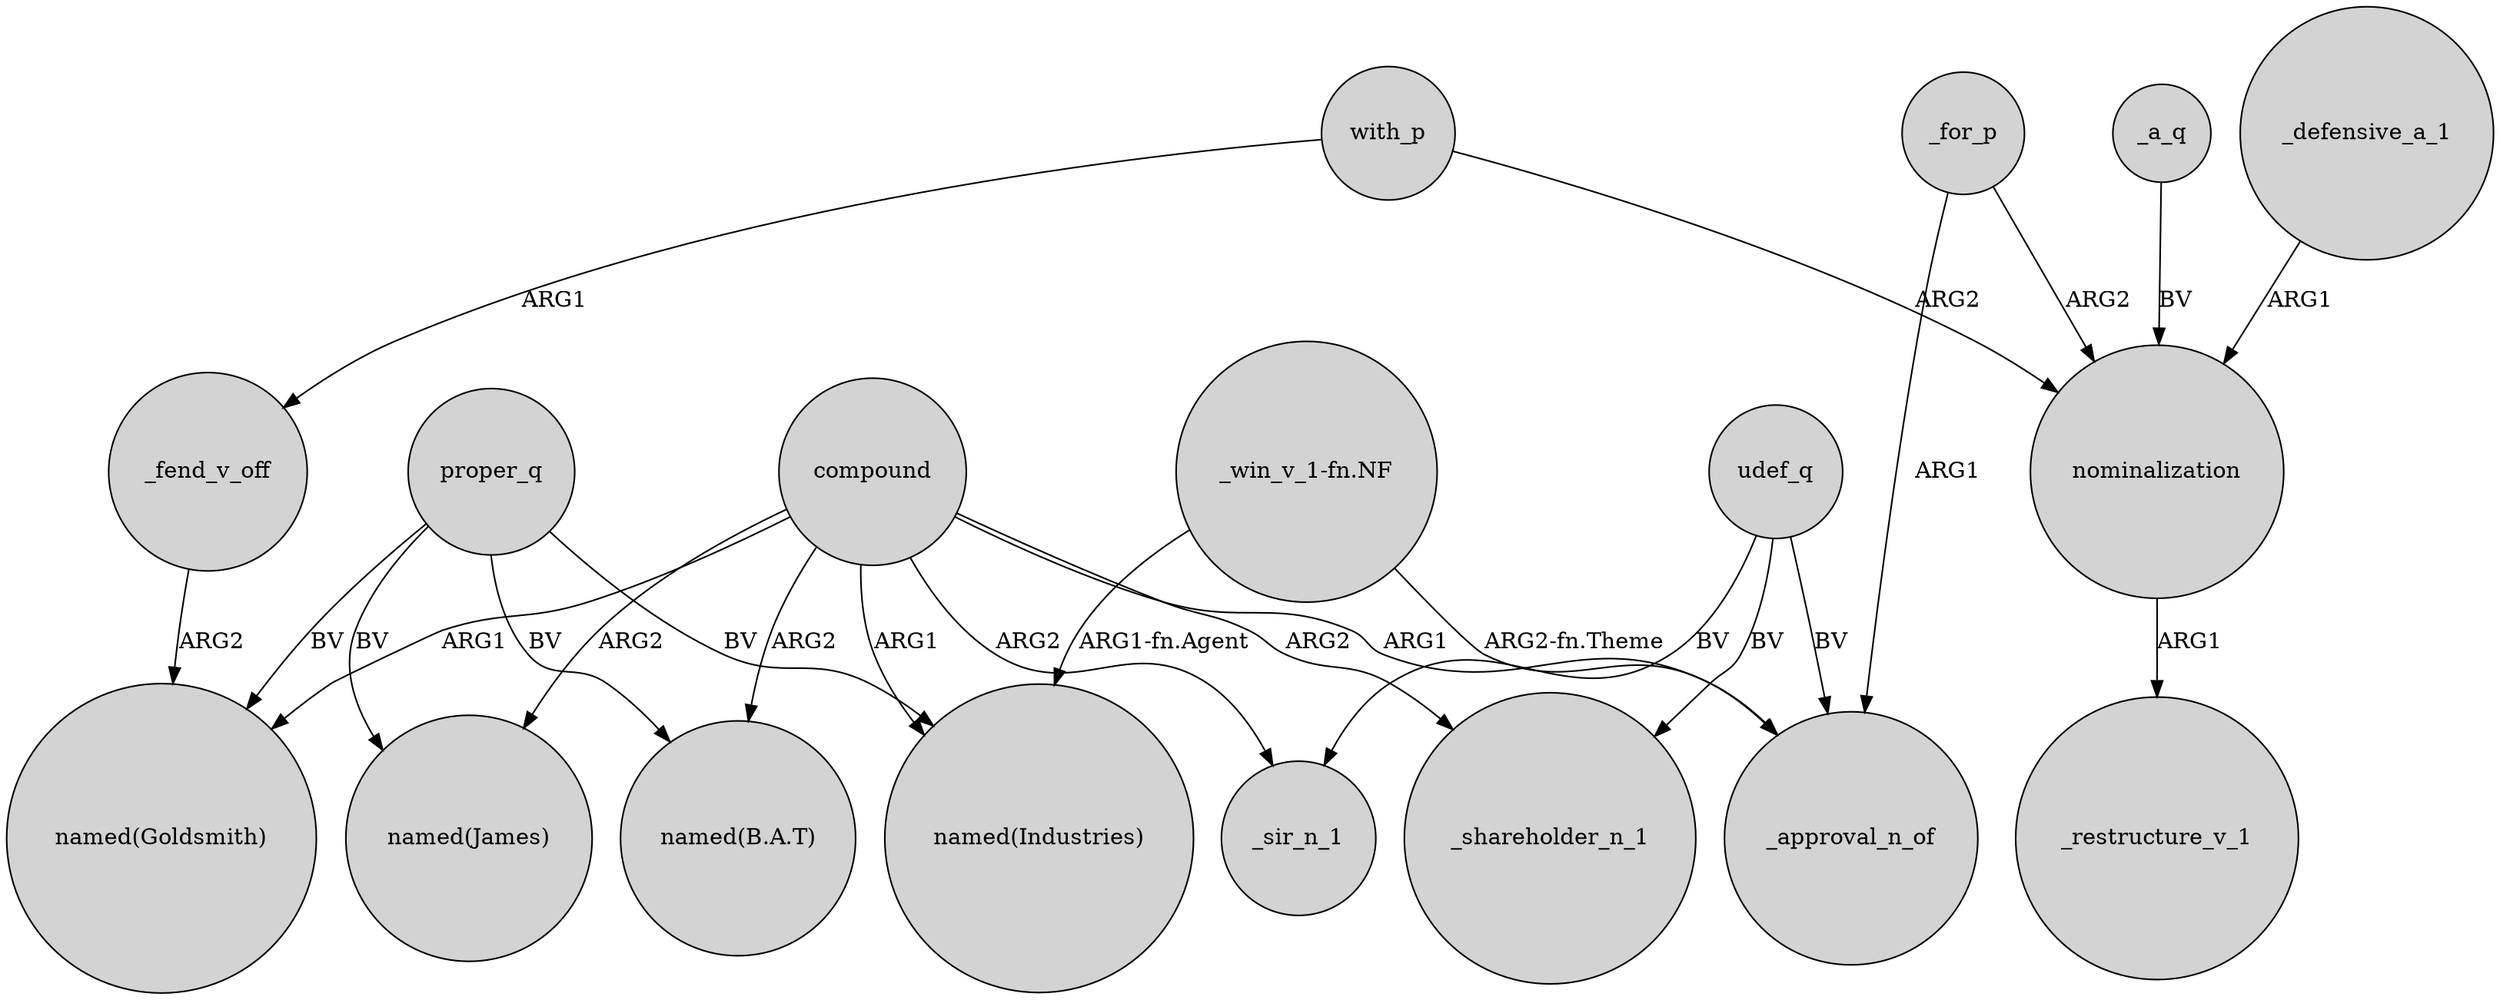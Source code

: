digraph {
	node [shape=circle style=filled]
	compound -> "named(Industries)" [label=ARG1]
	_for_p -> _approval_n_of [label=ARG1]
	_fend_v_off -> "named(Goldsmith)" [label=ARG2]
	compound -> _shareholder_n_1 [label=ARG2]
	compound -> _sir_n_1 [label=ARG2]
	_defensive_a_1 -> nominalization [label=ARG1]
	compound -> "named(James)" [label=ARG2]
	_for_p -> nominalization [label=ARG2]
	_a_q -> nominalization [label=BV]
	udef_q -> _shareholder_n_1 [label=BV]
	compound -> "named(Goldsmith)" [label=ARG1]
	udef_q -> _sir_n_1 [label=BV]
	proper_q -> "named(Goldsmith)" [label=BV]
	nominalization -> _restructure_v_1 [label=ARG1]
	with_p -> _fend_v_off [label=ARG1]
	proper_q -> "named(B.A.T)" [label=BV]
	"_win_v_1-fn.NF" -> "named(Industries)" [label="ARG1-fn.Agent"]
	compound -> _approval_n_of [label=ARG1]
	"_win_v_1-fn.NF" -> _approval_n_of [label="ARG2-fn.Theme"]
	compound -> "named(B.A.T)" [label=ARG2]
	proper_q -> "named(James)" [label=BV]
	udef_q -> _approval_n_of [label=BV]
	with_p -> nominalization [label=ARG2]
	proper_q -> "named(Industries)" [label=BV]
}
